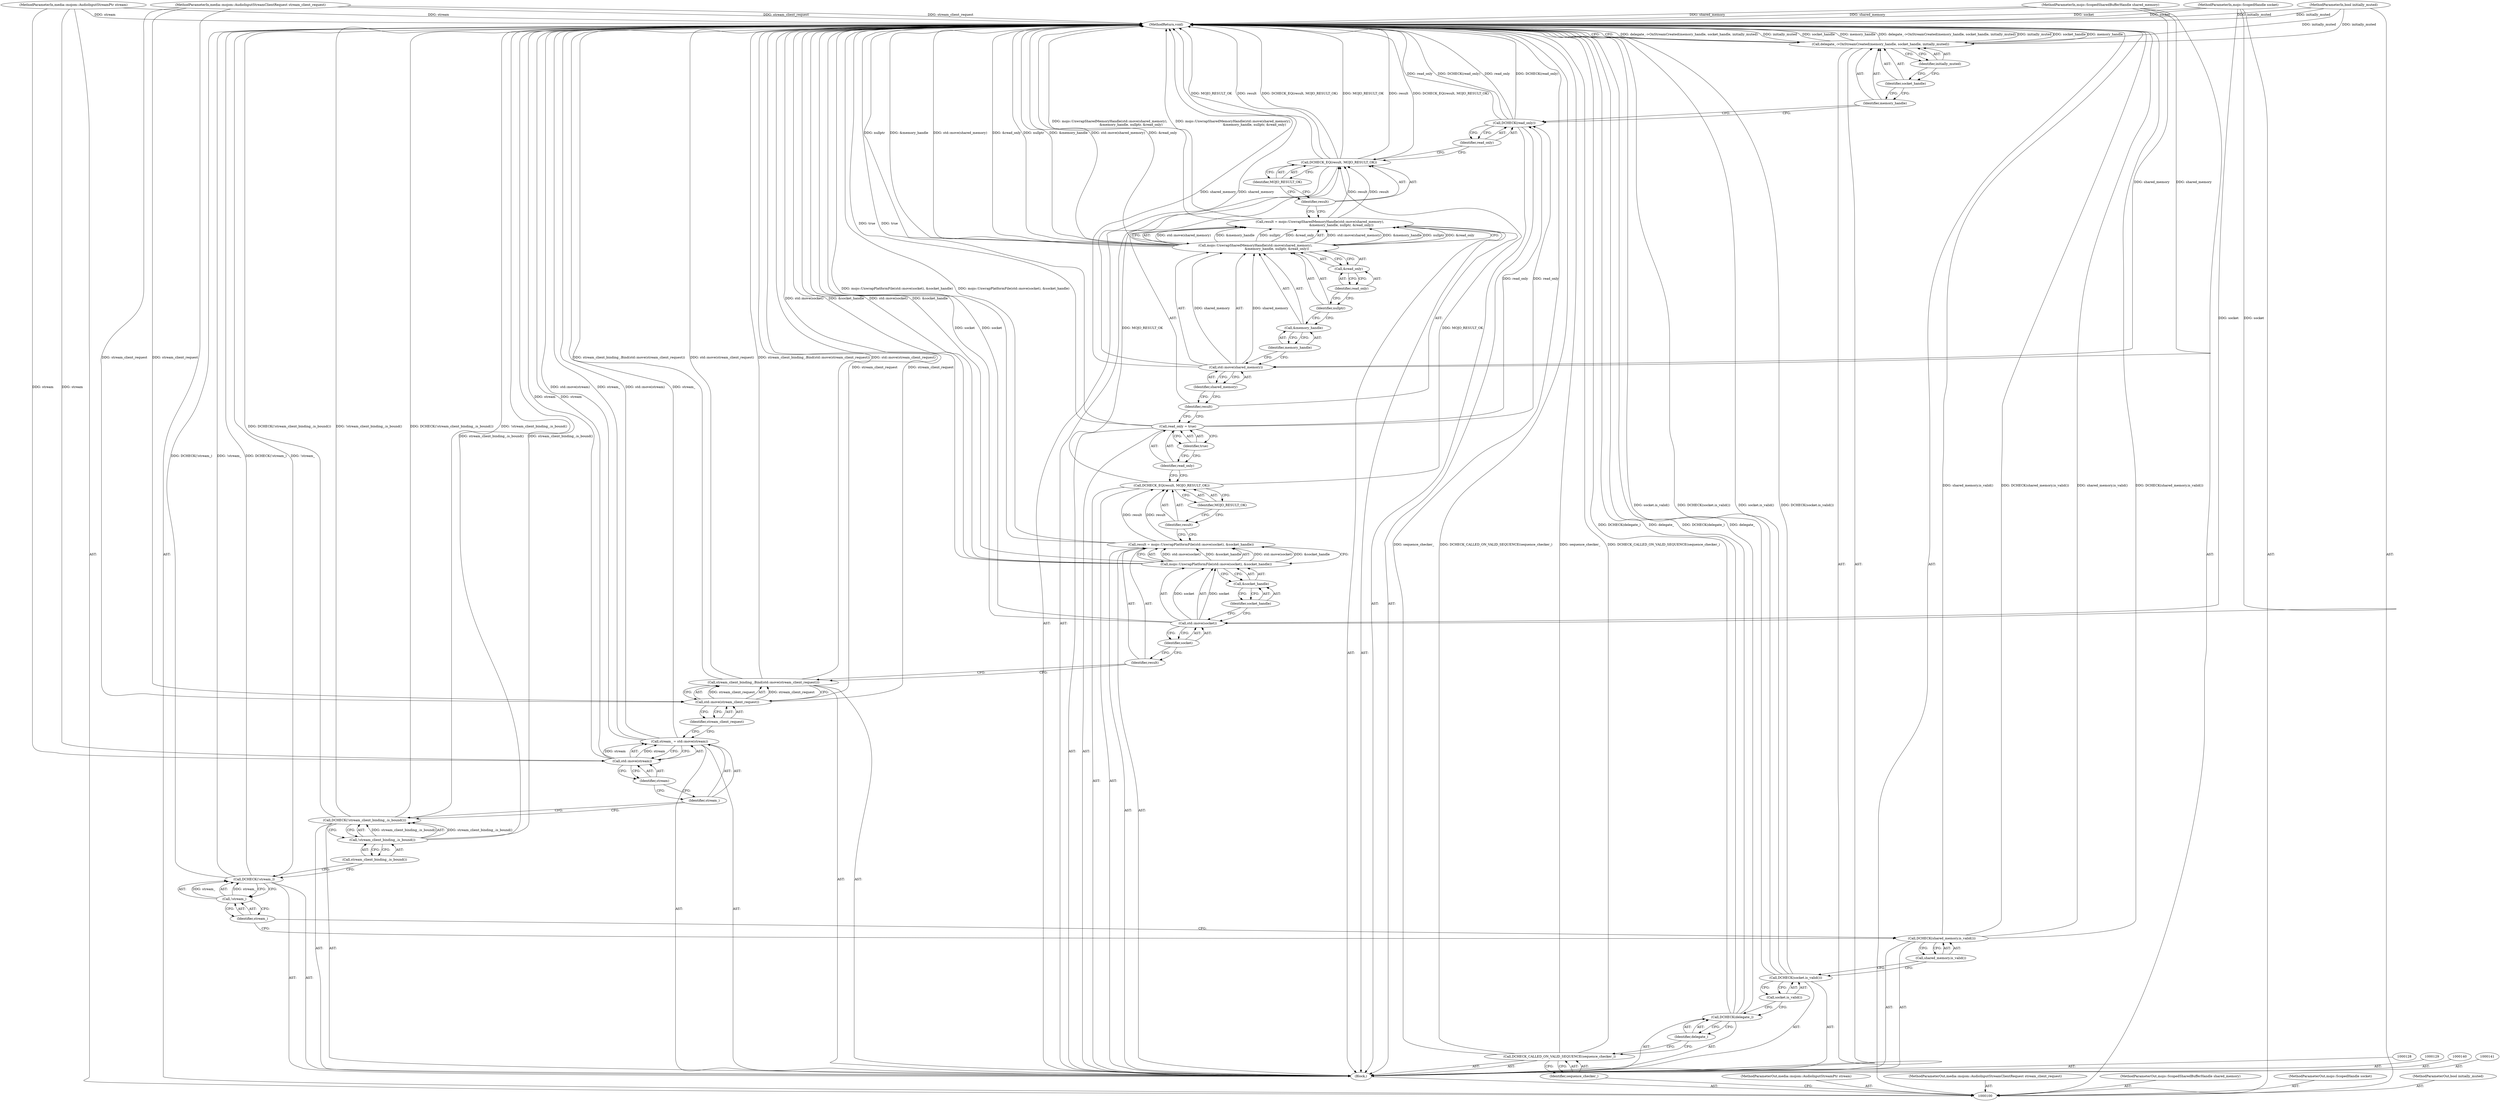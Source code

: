 digraph "1_Chrome_673ce95d481ea9368c4d4d43ac756ba1d6d9e608_12" {
"1000164" [label="(MethodReturn,void)"];
"1000113" [label="(Call,DCHECK(shared_memory.is_valid()))"];
"1000114" [label="(Call,shared_memory.is_valid())"];
"1000117" [label="(Identifier,stream_)"];
"1000115" [label="(Call,DCHECK(!stream_))"];
"1000116" [label="(Call,!stream_)"];
"1000120" [label="(Call,stream_client_binding_.is_bound())"];
"1000118" [label="(Call,DCHECK(!stream_client_binding_.is_bound()))"];
"1000119" [label="(Call,!stream_client_binding_.is_bound())"];
"1000123" [label="(Call,std::move(stream))"];
"1000121" [label="(Call,stream_ = std::move(stream))"];
"1000122" [label="(Identifier,stream_)"];
"1000124" [label="(Identifier,stream)"];
"1000125" [label="(Call,stream_client_binding_.Bind(std::move(stream_client_request)))"];
"1000126" [label="(Call,std::move(stream_client_request))"];
"1000127" [label="(Identifier,stream_client_request)"];
"1000132" [label="(Call,mojo::UnwrapPlatformFile(std::move(socket), &socket_handle))"];
"1000133" [label="(Call,std::move(socket))"];
"1000134" [label="(Identifier,socket)"];
"1000135" [label="(Call,&socket_handle)"];
"1000136" [label="(Identifier,socket_handle)"];
"1000130" [label="(Call,result = mojo::UnwrapPlatformFile(std::move(socket), &socket_handle))"];
"1000131" [label="(Identifier,result)"];
"1000138" [label="(Identifier,result)"];
"1000139" [label="(Identifier,MOJO_RESULT_OK)"];
"1000137" [label="(Call,DCHECK_EQ(result, MOJO_RESULT_OK))"];
"1000101" [label="(MethodParameterIn,media::mojom::AudioInputStreamPtr stream)"];
"1000237" [label="(MethodParameterOut,media::mojom::AudioInputStreamPtr stream)"];
"1000144" [label="(Identifier,true)"];
"1000142" [label="(Call,read_only = true)"];
"1000143" [label="(Identifier,read_only)"];
"1000147" [label="(Call,mojo::UnwrapSharedMemoryHandle(std::move(shared_memory),\n                                          &memory_handle, nullptr, &read_only))"];
"1000145" [label="(Call,result = mojo::UnwrapSharedMemoryHandle(std::move(shared_memory),\n                                          &memory_handle, nullptr, &read_only))"];
"1000146" [label="(Identifier,result)"];
"1000148" [label="(Call,std::move(shared_memory))"];
"1000149" [label="(Identifier,shared_memory)"];
"1000150" [label="(Call,&memory_handle)"];
"1000151" [label="(Identifier,memory_handle)"];
"1000152" [label="(Identifier,nullptr)"];
"1000153" [label="(Call,&read_only)"];
"1000154" [label="(Identifier,read_only)"];
"1000156" [label="(Identifier,result)"];
"1000157" [label="(Identifier,MOJO_RESULT_OK)"];
"1000155" [label="(Call,DCHECK_EQ(result, MOJO_RESULT_OK))"];
"1000158" [label="(Call,DCHECK(read_only))"];
"1000159" [label="(Identifier,read_only)"];
"1000160" [label="(Call,delegate_->OnStreamCreated(memory_handle, socket_handle, initially_muted))"];
"1000161" [label="(Identifier,memory_handle)"];
"1000162" [label="(Identifier,socket_handle)"];
"1000163" [label="(Identifier,initially_muted)"];
"1000102" [label="(MethodParameterIn,media::mojom::AudioInputStreamClientRequest stream_client_request)"];
"1000238" [label="(MethodParameterOut,media::mojom::AudioInputStreamClientRequest stream_client_request)"];
"1000103" [label="(MethodParameterIn,mojo::ScopedSharedBufferHandle shared_memory)"];
"1000239" [label="(MethodParameterOut,mojo::ScopedSharedBufferHandle shared_memory)"];
"1000104" [label="(MethodParameterIn,mojo::ScopedHandle socket)"];
"1000240" [label="(MethodParameterOut,mojo::ScopedHandle socket)"];
"1000106" [label="(Block,)"];
"1000105" [label="(MethodParameterIn,bool initially_muted)"];
"1000241" [label="(MethodParameterOut,bool initially_muted)"];
"1000107" [label="(Call,DCHECK_CALLED_ON_VALID_SEQUENCE(sequence_checker_))"];
"1000108" [label="(Identifier,sequence_checker_)"];
"1000109" [label="(Call,DCHECK(delegate_))"];
"1000110" [label="(Identifier,delegate_)"];
"1000111" [label="(Call,DCHECK(socket.is_valid()))"];
"1000112" [label="(Call,socket.is_valid())"];
"1000164" -> "1000100"  [label="AST: "];
"1000164" -> "1000160"  [label="CFG: "];
"1000158" -> "1000164"  [label="DDG: read_only"];
"1000158" -> "1000164"  [label="DDG: DCHECK(read_only)"];
"1000125" -> "1000164"  [label="DDG: stream_client_binding_.Bind(std::move(stream_client_request))"];
"1000125" -> "1000164"  [label="DDG: std::move(stream_client_request)"];
"1000107" -> "1000164"  [label="DDG: sequence_checker_"];
"1000107" -> "1000164"  [label="DDG: DCHECK_CALLED_ON_VALID_SEQUENCE(sequence_checker_)"];
"1000155" -> "1000164"  [label="DDG: MOJO_RESULT_OK"];
"1000155" -> "1000164"  [label="DDG: result"];
"1000155" -> "1000164"  [label="DDG: DCHECK_EQ(result, MOJO_RESULT_OK)"];
"1000104" -> "1000164"  [label="DDG: socket"];
"1000105" -> "1000164"  [label="DDG: initially_muted"];
"1000147" -> "1000164"  [label="DDG: nullptr"];
"1000147" -> "1000164"  [label="DDG: &memory_handle"];
"1000147" -> "1000164"  [label="DDG: std::move(shared_memory)"];
"1000147" -> "1000164"  [label="DDG: &read_only"];
"1000118" -> "1000164"  [label="DDG: DCHECK(!stream_client_binding_.is_bound())"];
"1000118" -> "1000164"  [label="DDG: !stream_client_binding_.is_bound()"];
"1000109" -> "1000164"  [label="DDG: DCHECK(delegate_)"];
"1000109" -> "1000164"  [label="DDG: delegate_"];
"1000123" -> "1000164"  [label="DDG: stream"];
"1000113" -> "1000164"  [label="DDG: shared_memory.is_valid()"];
"1000113" -> "1000164"  [label="DDG: DCHECK(shared_memory.is_valid())"];
"1000160" -> "1000164"  [label="DDG: delegate_->OnStreamCreated(memory_handle, socket_handle, initially_muted)"];
"1000160" -> "1000164"  [label="DDG: initially_muted"];
"1000160" -> "1000164"  [label="DDG: socket_handle"];
"1000160" -> "1000164"  [label="DDG: memory_handle"];
"1000121" -> "1000164"  [label="DDG: std::move(stream)"];
"1000121" -> "1000164"  [label="DDG: stream_"];
"1000130" -> "1000164"  [label="DDG: mojo::UnwrapPlatformFile(std::move(socket), &socket_handle)"];
"1000142" -> "1000164"  [label="DDG: true"];
"1000133" -> "1000164"  [label="DDG: socket"];
"1000103" -> "1000164"  [label="DDG: shared_memory"];
"1000115" -> "1000164"  [label="DDG: DCHECK(!stream_)"];
"1000115" -> "1000164"  [label="DDG: !stream_"];
"1000148" -> "1000164"  [label="DDG: shared_memory"];
"1000126" -> "1000164"  [label="DDG: stream_client_request"];
"1000132" -> "1000164"  [label="DDG: std::move(socket)"];
"1000132" -> "1000164"  [label="DDG: &socket_handle"];
"1000102" -> "1000164"  [label="DDG: stream_client_request"];
"1000111" -> "1000164"  [label="DDG: socket.is_valid()"];
"1000111" -> "1000164"  [label="DDG: DCHECK(socket.is_valid())"];
"1000101" -> "1000164"  [label="DDG: stream"];
"1000119" -> "1000164"  [label="DDG: stream_client_binding_.is_bound()"];
"1000145" -> "1000164"  [label="DDG: mojo::UnwrapSharedMemoryHandle(std::move(shared_memory),\n                                          &memory_handle, nullptr, &read_only)"];
"1000113" -> "1000106"  [label="AST: "];
"1000113" -> "1000114"  [label="CFG: "];
"1000114" -> "1000113"  [label="AST: "];
"1000117" -> "1000113"  [label="CFG: "];
"1000113" -> "1000164"  [label="DDG: shared_memory.is_valid()"];
"1000113" -> "1000164"  [label="DDG: DCHECK(shared_memory.is_valid())"];
"1000114" -> "1000113"  [label="AST: "];
"1000114" -> "1000111"  [label="CFG: "];
"1000113" -> "1000114"  [label="CFG: "];
"1000117" -> "1000116"  [label="AST: "];
"1000117" -> "1000113"  [label="CFG: "];
"1000116" -> "1000117"  [label="CFG: "];
"1000115" -> "1000106"  [label="AST: "];
"1000115" -> "1000116"  [label="CFG: "];
"1000116" -> "1000115"  [label="AST: "];
"1000120" -> "1000115"  [label="CFG: "];
"1000115" -> "1000164"  [label="DDG: DCHECK(!stream_)"];
"1000115" -> "1000164"  [label="DDG: !stream_"];
"1000116" -> "1000115"  [label="DDG: stream_"];
"1000116" -> "1000115"  [label="AST: "];
"1000116" -> "1000117"  [label="CFG: "];
"1000117" -> "1000116"  [label="AST: "];
"1000115" -> "1000116"  [label="CFG: "];
"1000116" -> "1000115"  [label="DDG: stream_"];
"1000120" -> "1000119"  [label="AST: "];
"1000120" -> "1000115"  [label="CFG: "];
"1000119" -> "1000120"  [label="CFG: "];
"1000118" -> "1000106"  [label="AST: "];
"1000118" -> "1000119"  [label="CFG: "];
"1000119" -> "1000118"  [label="AST: "];
"1000122" -> "1000118"  [label="CFG: "];
"1000118" -> "1000164"  [label="DDG: DCHECK(!stream_client_binding_.is_bound())"];
"1000118" -> "1000164"  [label="DDG: !stream_client_binding_.is_bound()"];
"1000119" -> "1000118"  [label="DDG: stream_client_binding_.is_bound()"];
"1000119" -> "1000118"  [label="AST: "];
"1000119" -> "1000120"  [label="CFG: "];
"1000120" -> "1000119"  [label="AST: "];
"1000118" -> "1000119"  [label="CFG: "];
"1000119" -> "1000164"  [label="DDG: stream_client_binding_.is_bound()"];
"1000119" -> "1000118"  [label="DDG: stream_client_binding_.is_bound()"];
"1000123" -> "1000121"  [label="AST: "];
"1000123" -> "1000124"  [label="CFG: "];
"1000124" -> "1000123"  [label="AST: "];
"1000121" -> "1000123"  [label="CFG: "];
"1000123" -> "1000164"  [label="DDG: stream"];
"1000123" -> "1000121"  [label="DDG: stream"];
"1000101" -> "1000123"  [label="DDG: stream"];
"1000121" -> "1000106"  [label="AST: "];
"1000121" -> "1000123"  [label="CFG: "];
"1000122" -> "1000121"  [label="AST: "];
"1000123" -> "1000121"  [label="AST: "];
"1000127" -> "1000121"  [label="CFG: "];
"1000121" -> "1000164"  [label="DDG: std::move(stream)"];
"1000121" -> "1000164"  [label="DDG: stream_"];
"1000123" -> "1000121"  [label="DDG: stream"];
"1000122" -> "1000121"  [label="AST: "];
"1000122" -> "1000118"  [label="CFG: "];
"1000124" -> "1000122"  [label="CFG: "];
"1000124" -> "1000123"  [label="AST: "];
"1000124" -> "1000122"  [label="CFG: "];
"1000123" -> "1000124"  [label="CFG: "];
"1000125" -> "1000106"  [label="AST: "];
"1000125" -> "1000126"  [label="CFG: "];
"1000126" -> "1000125"  [label="AST: "];
"1000131" -> "1000125"  [label="CFG: "];
"1000125" -> "1000164"  [label="DDG: stream_client_binding_.Bind(std::move(stream_client_request))"];
"1000125" -> "1000164"  [label="DDG: std::move(stream_client_request)"];
"1000126" -> "1000125"  [label="DDG: stream_client_request"];
"1000126" -> "1000125"  [label="AST: "];
"1000126" -> "1000127"  [label="CFG: "];
"1000127" -> "1000126"  [label="AST: "];
"1000125" -> "1000126"  [label="CFG: "];
"1000126" -> "1000164"  [label="DDG: stream_client_request"];
"1000126" -> "1000125"  [label="DDG: stream_client_request"];
"1000102" -> "1000126"  [label="DDG: stream_client_request"];
"1000127" -> "1000126"  [label="AST: "];
"1000127" -> "1000121"  [label="CFG: "];
"1000126" -> "1000127"  [label="CFG: "];
"1000132" -> "1000130"  [label="AST: "];
"1000132" -> "1000135"  [label="CFG: "];
"1000133" -> "1000132"  [label="AST: "];
"1000135" -> "1000132"  [label="AST: "];
"1000130" -> "1000132"  [label="CFG: "];
"1000132" -> "1000164"  [label="DDG: std::move(socket)"];
"1000132" -> "1000164"  [label="DDG: &socket_handle"];
"1000132" -> "1000130"  [label="DDG: std::move(socket)"];
"1000132" -> "1000130"  [label="DDG: &socket_handle"];
"1000133" -> "1000132"  [label="DDG: socket"];
"1000133" -> "1000132"  [label="AST: "];
"1000133" -> "1000134"  [label="CFG: "];
"1000134" -> "1000133"  [label="AST: "];
"1000136" -> "1000133"  [label="CFG: "];
"1000133" -> "1000164"  [label="DDG: socket"];
"1000133" -> "1000132"  [label="DDG: socket"];
"1000104" -> "1000133"  [label="DDG: socket"];
"1000134" -> "1000133"  [label="AST: "];
"1000134" -> "1000131"  [label="CFG: "];
"1000133" -> "1000134"  [label="CFG: "];
"1000135" -> "1000132"  [label="AST: "];
"1000135" -> "1000136"  [label="CFG: "];
"1000136" -> "1000135"  [label="AST: "];
"1000132" -> "1000135"  [label="CFG: "];
"1000136" -> "1000135"  [label="AST: "];
"1000136" -> "1000133"  [label="CFG: "];
"1000135" -> "1000136"  [label="CFG: "];
"1000130" -> "1000106"  [label="AST: "];
"1000130" -> "1000132"  [label="CFG: "];
"1000131" -> "1000130"  [label="AST: "];
"1000132" -> "1000130"  [label="AST: "];
"1000138" -> "1000130"  [label="CFG: "];
"1000130" -> "1000164"  [label="DDG: mojo::UnwrapPlatformFile(std::move(socket), &socket_handle)"];
"1000132" -> "1000130"  [label="DDG: std::move(socket)"];
"1000132" -> "1000130"  [label="DDG: &socket_handle"];
"1000130" -> "1000137"  [label="DDG: result"];
"1000131" -> "1000130"  [label="AST: "];
"1000131" -> "1000125"  [label="CFG: "];
"1000134" -> "1000131"  [label="CFG: "];
"1000138" -> "1000137"  [label="AST: "];
"1000138" -> "1000130"  [label="CFG: "];
"1000139" -> "1000138"  [label="CFG: "];
"1000139" -> "1000137"  [label="AST: "];
"1000139" -> "1000138"  [label="CFG: "];
"1000137" -> "1000139"  [label="CFG: "];
"1000137" -> "1000106"  [label="AST: "];
"1000137" -> "1000139"  [label="CFG: "];
"1000138" -> "1000137"  [label="AST: "];
"1000139" -> "1000137"  [label="AST: "];
"1000143" -> "1000137"  [label="CFG: "];
"1000130" -> "1000137"  [label="DDG: result"];
"1000137" -> "1000155"  [label="DDG: MOJO_RESULT_OK"];
"1000101" -> "1000100"  [label="AST: "];
"1000101" -> "1000164"  [label="DDG: stream"];
"1000101" -> "1000123"  [label="DDG: stream"];
"1000237" -> "1000100"  [label="AST: "];
"1000144" -> "1000142"  [label="AST: "];
"1000144" -> "1000143"  [label="CFG: "];
"1000142" -> "1000144"  [label="CFG: "];
"1000142" -> "1000106"  [label="AST: "];
"1000142" -> "1000144"  [label="CFG: "];
"1000143" -> "1000142"  [label="AST: "];
"1000144" -> "1000142"  [label="AST: "];
"1000146" -> "1000142"  [label="CFG: "];
"1000142" -> "1000164"  [label="DDG: true"];
"1000142" -> "1000158"  [label="DDG: read_only"];
"1000143" -> "1000142"  [label="AST: "];
"1000143" -> "1000137"  [label="CFG: "];
"1000144" -> "1000143"  [label="CFG: "];
"1000147" -> "1000145"  [label="AST: "];
"1000147" -> "1000153"  [label="CFG: "];
"1000148" -> "1000147"  [label="AST: "];
"1000150" -> "1000147"  [label="AST: "];
"1000152" -> "1000147"  [label="AST: "];
"1000153" -> "1000147"  [label="AST: "];
"1000145" -> "1000147"  [label="CFG: "];
"1000147" -> "1000164"  [label="DDG: nullptr"];
"1000147" -> "1000164"  [label="DDG: &memory_handle"];
"1000147" -> "1000164"  [label="DDG: std::move(shared_memory)"];
"1000147" -> "1000164"  [label="DDG: &read_only"];
"1000147" -> "1000145"  [label="DDG: std::move(shared_memory)"];
"1000147" -> "1000145"  [label="DDG: &memory_handle"];
"1000147" -> "1000145"  [label="DDG: nullptr"];
"1000147" -> "1000145"  [label="DDG: &read_only"];
"1000148" -> "1000147"  [label="DDG: shared_memory"];
"1000145" -> "1000106"  [label="AST: "];
"1000145" -> "1000147"  [label="CFG: "];
"1000146" -> "1000145"  [label="AST: "];
"1000147" -> "1000145"  [label="AST: "];
"1000156" -> "1000145"  [label="CFG: "];
"1000145" -> "1000164"  [label="DDG: mojo::UnwrapSharedMemoryHandle(std::move(shared_memory),\n                                          &memory_handle, nullptr, &read_only)"];
"1000147" -> "1000145"  [label="DDG: std::move(shared_memory)"];
"1000147" -> "1000145"  [label="DDG: &memory_handle"];
"1000147" -> "1000145"  [label="DDG: nullptr"];
"1000147" -> "1000145"  [label="DDG: &read_only"];
"1000145" -> "1000155"  [label="DDG: result"];
"1000146" -> "1000145"  [label="AST: "];
"1000146" -> "1000142"  [label="CFG: "];
"1000149" -> "1000146"  [label="CFG: "];
"1000148" -> "1000147"  [label="AST: "];
"1000148" -> "1000149"  [label="CFG: "];
"1000149" -> "1000148"  [label="AST: "];
"1000151" -> "1000148"  [label="CFG: "];
"1000148" -> "1000164"  [label="DDG: shared_memory"];
"1000148" -> "1000147"  [label="DDG: shared_memory"];
"1000103" -> "1000148"  [label="DDG: shared_memory"];
"1000149" -> "1000148"  [label="AST: "];
"1000149" -> "1000146"  [label="CFG: "];
"1000148" -> "1000149"  [label="CFG: "];
"1000150" -> "1000147"  [label="AST: "];
"1000150" -> "1000151"  [label="CFG: "];
"1000151" -> "1000150"  [label="AST: "];
"1000152" -> "1000150"  [label="CFG: "];
"1000151" -> "1000150"  [label="AST: "];
"1000151" -> "1000148"  [label="CFG: "];
"1000150" -> "1000151"  [label="CFG: "];
"1000152" -> "1000147"  [label="AST: "];
"1000152" -> "1000150"  [label="CFG: "];
"1000154" -> "1000152"  [label="CFG: "];
"1000153" -> "1000147"  [label="AST: "];
"1000153" -> "1000154"  [label="CFG: "];
"1000154" -> "1000153"  [label="AST: "];
"1000147" -> "1000153"  [label="CFG: "];
"1000154" -> "1000153"  [label="AST: "];
"1000154" -> "1000152"  [label="CFG: "];
"1000153" -> "1000154"  [label="CFG: "];
"1000156" -> "1000155"  [label="AST: "];
"1000156" -> "1000145"  [label="CFG: "];
"1000157" -> "1000156"  [label="CFG: "];
"1000157" -> "1000155"  [label="AST: "];
"1000157" -> "1000156"  [label="CFG: "];
"1000155" -> "1000157"  [label="CFG: "];
"1000155" -> "1000106"  [label="AST: "];
"1000155" -> "1000157"  [label="CFG: "];
"1000156" -> "1000155"  [label="AST: "];
"1000157" -> "1000155"  [label="AST: "];
"1000159" -> "1000155"  [label="CFG: "];
"1000155" -> "1000164"  [label="DDG: MOJO_RESULT_OK"];
"1000155" -> "1000164"  [label="DDG: result"];
"1000155" -> "1000164"  [label="DDG: DCHECK_EQ(result, MOJO_RESULT_OK)"];
"1000145" -> "1000155"  [label="DDG: result"];
"1000137" -> "1000155"  [label="DDG: MOJO_RESULT_OK"];
"1000158" -> "1000106"  [label="AST: "];
"1000158" -> "1000159"  [label="CFG: "];
"1000159" -> "1000158"  [label="AST: "];
"1000161" -> "1000158"  [label="CFG: "];
"1000158" -> "1000164"  [label="DDG: read_only"];
"1000158" -> "1000164"  [label="DDG: DCHECK(read_only)"];
"1000142" -> "1000158"  [label="DDG: read_only"];
"1000159" -> "1000158"  [label="AST: "];
"1000159" -> "1000155"  [label="CFG: "];
"1000158" -> "1000159"  [label="CFG: "];
"1000160" -> "1000106"  [label="AST: "];
"1000160" -> "1000163"  [label="CFG: "];
"1000161" -> "1000160"  [label="AST: "];
"1000162" -> "1000160"  [label="AST: "];
"1000163" -> "1000160"  [label="AST: "];
"1000164" -> "1000160"  [label="CFG: "];
"1000160" -> "1000164"  [label="DDG: delegate_->OnStreamCreated(memory_handle, socket_handle, initially_muted)"];
"1000160" -> "1000164"  [label="DDG: initially_muted"];
"1000160" -> "1000164"  [label="DDG: socket_handle"];
"1000160" -> "1000164"  [label="DDG: memory_handle"];
"1000105" -> "1000160"  [label="DDG: initially_muted"];
"1000161" -> "1000160"  [label="AST: "];
"1000161" -> "1000158"  [label="CFG: "];
"1000162" -> "1000161"  [label="CFG: "];
"1000162" -> "1000160"  [label="AST: "];
"1000162" -> "1000161"  [label="CFG: "];
"1000163" -> "1000162"  [label="CFG: "];
"1000163" -> "1000160"  [label="AST: "];
"1000163" -> "1000162"  [label="CFG: "];
"1000160" -> "1000163"  [label="CFG: "];
"1000102" -> "1000100"  [label="AST: "];
"1000102" -> "1000164"  [label="DDG: stream_client_request"];
"1000102" -> "1000126"  [label="DDG: stream_client_request"];
"1000238" -> "1000100"  [label="AST: "];
"1000103" -> "1000100"  [label="AST: "];
"1000103" -> "1000164"  [label="DDG: shared_memory"];
"1000103" -> "1000148"  [label="DDG: shared_memory"];
"1000239" -> "1000100"  [label="AST: "];
"1000104" -> "1000100"  [label="AST: "];
"1000104" -> "1000164"  [label="DDG: socket"];
"1000104" -> "1000133"  [label="DDG: socket"];
"1000240" -> "1000100"  [label="AST: "];
"1000106" -> "1000100"  [label="AST: "];
"1000107" -> "1000106"  [label="AST: "];
"1000109" -> "1000106"  [label="AST: "];
"1000111" -> "1000106"  [label="AST: "];
"1000113" -> "1000106"  [label="AST: "];
"1000115" -> "1000106"  [label="AST: "];
"1000118" -> "1000106"  [label="AST: "];
"1000121" -> "1000106"  [label="AST: "];
"1000125" -> "1000106"  [label="AST: "];
"1000128" -> "1000106"  [label="AST: "];
"1000129" -> "1000106"  [label="AST: "];
"1000130" -> "1000106"  [label="AST: "];
"1000137" -> "1000106"  [label="AST: "];
"1000140" -> "1000106"  [label="AST: "];
"1000141" -> "1000106"  [label="AST: "];
"1000142" -> "1000106"  [label="AST: "];
"1000145" -> "1000106"  [label="AST: "];
"1000155" -> "1000106"  [label="AST: "];
"1000158" -> "1000106"  [label="AST: "];
"1000160" -> "1000106"  [label="AST: "];
"1000105" -> "1000100"  [label="AST: "];
"1000105" -> "1000164"  [label="DDG: initially_muted"];
"1000105" -> "1000160"  [label="DDG: initially_muted"];
"1000241" -> "1000100"  [label="AST: "];
"1000107" -> "1000106"  [label="AST: "];
"1000107" -> "1000108"  [label="CFG: "];
"1000108" -> "1000107"  [label="AST: "];
"1000110" -> "1000107"  [label="CFG: "];
"1000107" -> "1000164"  [label="DDG: sequence_checker_"];
"1000107" -> "1000164"  [label="DDG: DCHECK_CALLED_ON_VALID_SEQUENCE(sequence_checker_)"];
"1000108" -> "1000107"  [label="AST: "];
"1000108" -> "1000100"  [label="CFG: "];
"1000107" -> "1000108"  [label="CFG: "];
"1000109" -> "1000106"  [label="AST: "];
"1000109" -> "1000110"  [label="CFG: "];
"1000110" -> "1000109"  [label="AST: "];
"1000112" -> "1000109"  [label="CFG: "];
"1000109" -> "1000164"  [label="DDG: DCHECK(delegate_)"];
"1000109" -> "1000164"  [label="DDG: delegate_"];
"1000110" -> "1000109"  [label="AST: "];
"1000110" -> "1000107"  [label="CFG: "];
"1000109" -> "1000110"  [label="CFG: "];
"1000111" -> "1000106"  [label="AST: "];
"1000111" -> "1000112"  [label="CFG: "];
"1000112" -> "1000111"  [label="AST: "];
"1000114" -> "1000111"  [label="CFG: "];
"1000111" -> "1000164"  [label="DDG: socket.is_valid()"];
"1000111" -> "1000164"  [label="DDG: DCHECK(socket.is_valid())"];
"1000112" -> "1000111"  [label="AST: "];
"1000112" -> "1000109"  [label="CFG: "];
"1000111" -> "1000112"  [label="CFG: "];
}
